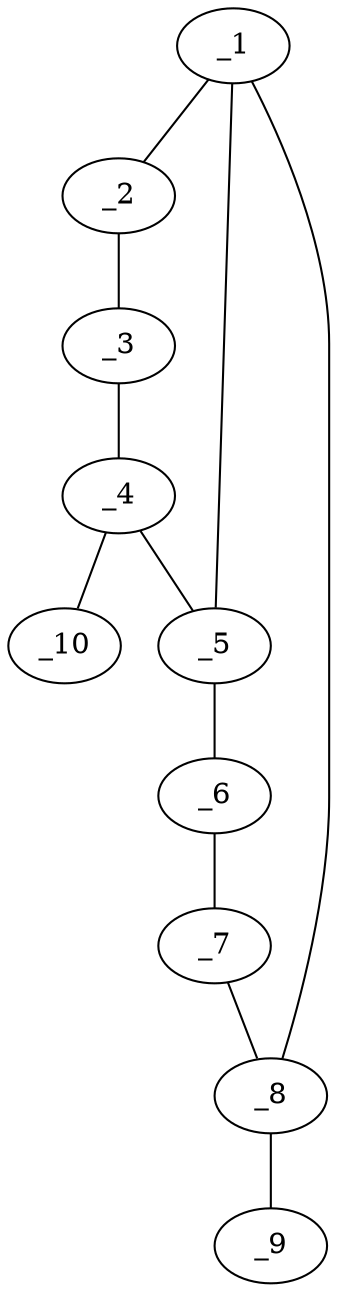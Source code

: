 graph molid634193 {
	_1	 [charge=0,
		chem=4,
		symbol="N  ",
		x="3.5388",
		y="0.5"];
	_2	 [charge=0,
		chem=1,
		symbol="C  ",
		x="4.4899",
		y="0.809"];
	_1 -- _2	 [valence=1];
	_5	 [charge=0,
		chem=4,
		symbol="N  ",
		x="3.5388",
		y="-0.5"];
	_1 -- _5	 [valence=1];
	_8	 [charge=0,
		chem=1,
		symbol="C  ",
		x="2.5878",
		y="0.809"];
	_1 -- _8	 [valence=1];
	_3	 [charge=0,
		chem=1,
		symbol="C  ",
		x="5.0777",
		y=0];
	_2 -- _3	 [valence=1];
	_4	 [charge=0,
		chem=1,
		symbol="C  ",
		x="4.4899",
		y="-0.809"];
	_3 -- _4	 [valence=1];
	_4 -- _5	 [valence=1];
	_10	 [charge=0,
		chem=2,
		symbol="O  ",
		x="4.7989",
		y="-1.7601"];
	_4 -- _10	 [valence=2];
	_6	 [charge=0,
		chem=1,
		symbol="C  ",
		x="2.5878",
		y="-0.809"];
	_5 -- _6	 [valence=1];
	_7	 [charge=0,
		chem=1,
		symbol="C  ",
		x=2,
		y=0];
	_6 -- _7	 [valence=1];
	_7 -- _8	 [valence=1];
	_9	 [charge=0,
		chem=2,
		symbol="O  ",
		x="2.2788",
		y="1.7601"];
	_8 -- _9	 [valence=2];
}
